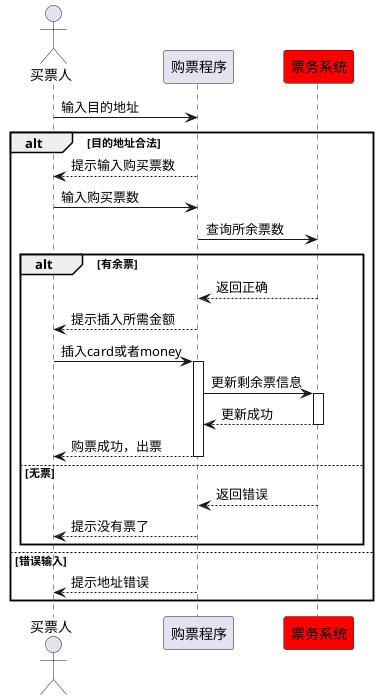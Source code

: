 @startuml

actor 买票人 as User
participant 购票程序 as Application
participant 票务系统 as System #red


User -> Application: 输入目的地址
alt 目的地址合法
	Application --> User: 提示输入购买票数
	User -> Application: 输入购买票数
	Application -> System: 查询所余票数
	alt 有余票
		System --> Application: 返回正确
		Application --> User: 提示插入所需金额
		User -> Application: 插入card或者money
		activate Application

		Application -> System: 更新剩余票信息
		activate System
		System --> Application: 更新成功
		deactivate System

		Application --> User: 购票成功，出票
		deactivate Application
	else 无票
		System --> Application: 返回错误
		Application --> User: 提示没有票了
	end

else 错误输入
	Application --> User: 提示地址错误
end

@enduml